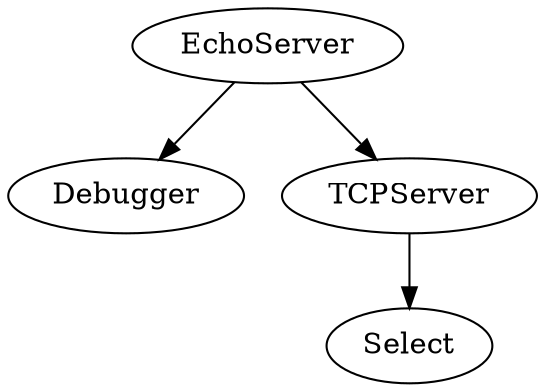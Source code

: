 strict digraph  {
	EchoServer -> Debugger	 [weight=1.0];
	EchoServer -> TCPServer	 [weight=1.0];
	TCPServer -> Select	 [weight=2.0];
}
